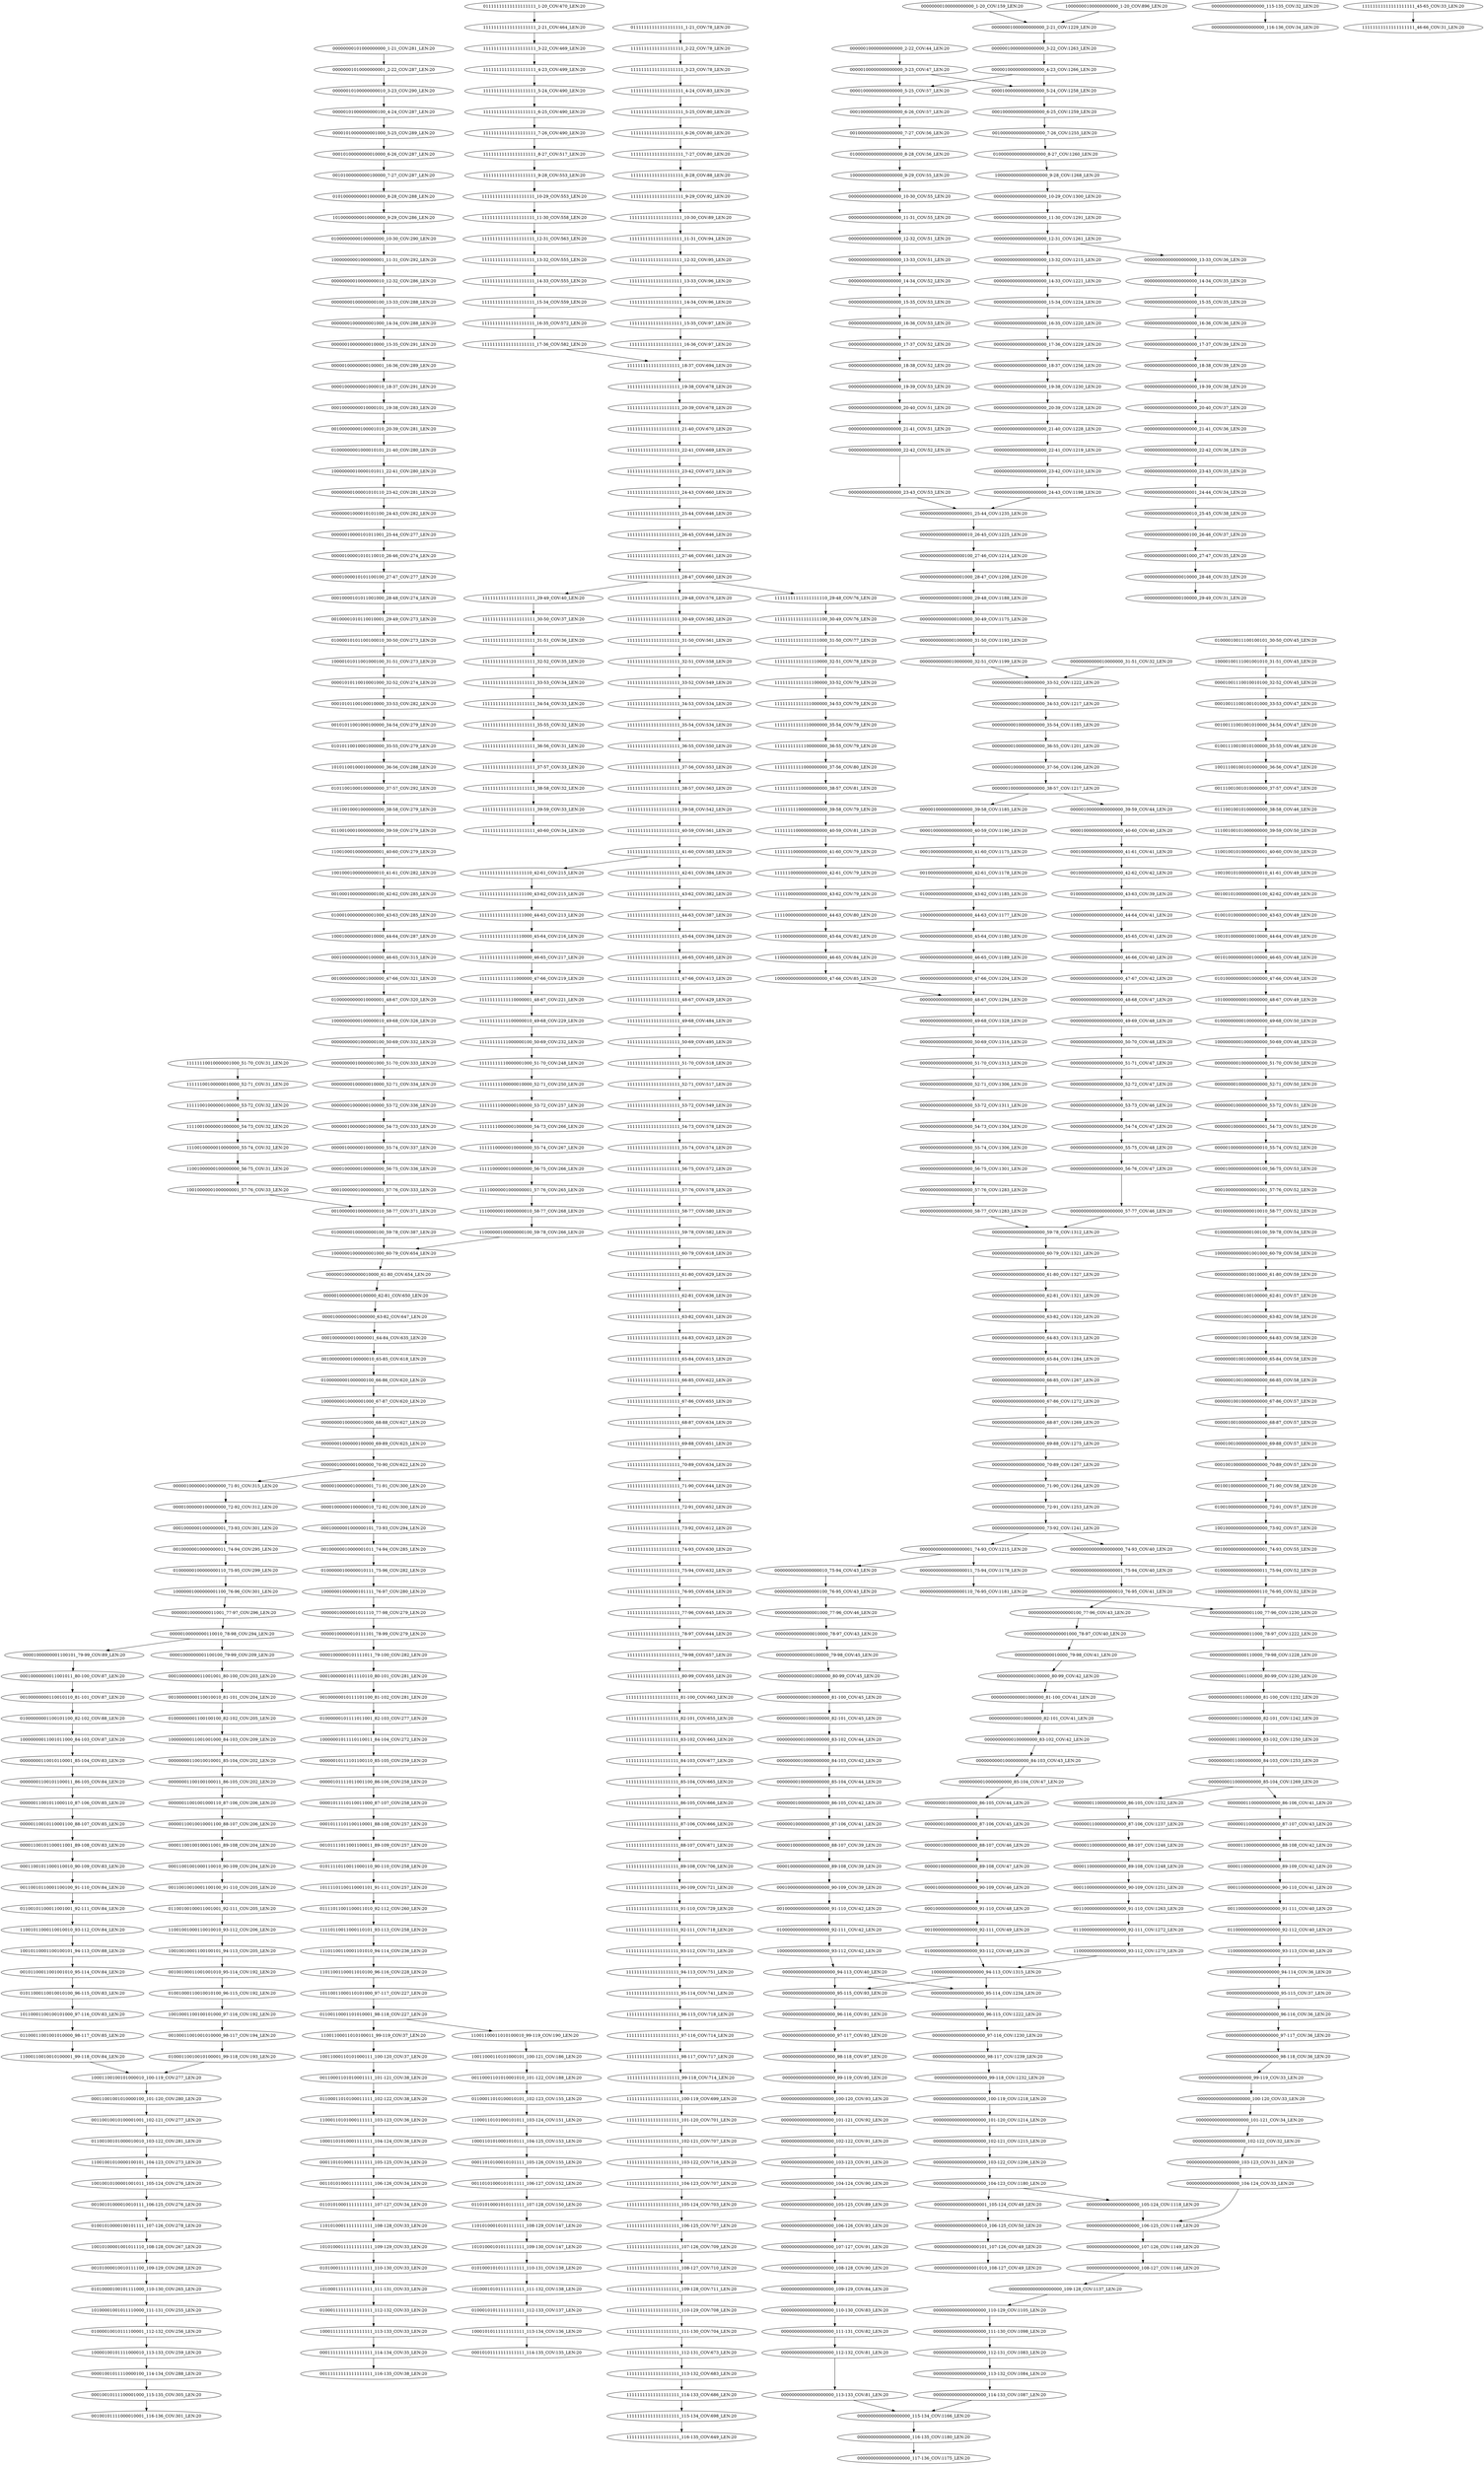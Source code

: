 digraph G {
    "01011110110011000110_90-110_COV:258_LEN:20" -> "10111101100110001101_91-111_COV:257_LEN:20";
    "00000000010000000000_85-104_COV:47_LEN:20" -> "00000000100000000000_86-105_COV:44_LEN:20";
    "10011000110101000101_100-121_COV:186_LEN:20" -> "00110001101010001010_101-122_COV:188_LEN:20";
    "11111111111111111111_88-107_COV:671_LEN:20" -> "11111111111111111111_89-108_COV:706_LEN:20";
    "11111111111111111111_35-54_COV:534_LEN:20" -> "11111111111111111111_36-55_COV:550_LEN:20";
    "01100000000000000000_92-111_COV:1272_LEN:20" -> "11000000000000000000_93-112_COV:1270_LEN:20";
    "00001100000000000000_89-109_COV:42_LEN:20" -> "00011000000000000000_90-110_COV:41_LEN:20";
    "11111111111111111111_33-53_COV:34_LEN:20" -> "11111111111111111111_34-54_COV:33_LEN:20";
    "10000000010000101011_22-41_COV:280_LEN:20" -> "00000000100001010110_23-42_COV:281_LEN:20";
    "11111111111111111111_68-87_COV:634_LEN:20" -> "11111111111111111111_69-88_COV:651_LEN:20";
    "00000000010000000000_35-54_COV:1185_LEN:20" -> "00000000100000000000_36-55_COV:1201_LEN:20";
    "01100011001001010000_98-117_COV:85_LEN:20" -> "11000110010010100001_99-118_COV:84_LEN:20";
    "00000000000000000000_22-42_COV:52_LEN:20" -> "00000000000000000000_23-43_COV:53_LEN:20";
    "00001000000001100100_79-99_COV:209_LEN:20" -> "00010000000011001001_80-100_COV:203_LEN:20";
    "11111111111111111111_12-32_COV:95_LEN:20" -> "11111111111111111111_13-33_COV:96_LEN:20";
    "01001010000100101111_107-126_COV:278_LEN:20" -> "10010100001001011110_108-128_COV:267_LEN:20";
    "10000000000000000000_44-63_COV:1177_LEN:20" -> "00000000000000000000_45-64_COV:1180_LEN:20";
    "10001100100101000010_100-119_COV:277_LEN:20" -> "00011001001010000100_101-120_COV:280_LEN:20";
    "00000000000000000000_104-124_COV:33_LEN:20" -> "00000000000000000000_106-125_COV:1149_LEN:20";
    "00000000000000000000_111-131_COV:82_LEN:20" -> "00000000000000000000_112-132_COV:81_LEN:20";
    "11111111111111111111_51-70_COV:518_LEN:20" -> "11111111111111111111_52-71_COV:517_LEN:20";
    "11000110101000111111_103-123_COV:36_LEN:20" -> "10001101010001111111_104-124_COV:36_LEN:20";
    "11111111111111111111_37-56_COV:553_LEN:20" -> "11111111111111111111_38-57_COV:563_LEN:20";
    "11001100011010100011_99-119_COV:37_LEN:20" -> "10011000110101000111_100-120_COV:37_LEN:20";
    "00000011000000000000_87-107_COV:43_LEN:20" -> "00000110000000000000_88-108_COV:42_LEN:20";
    "00000000000000000000_101-121_COV:34_LEN:20" -> "00000000000000000000_102-122_COV:32_LEN:20";
    "10000100111001001010_31-51_COV:45_LEN:20" -> "00001001110010010100_32-52_COV:45_LEN:20";
    "11111111111111111111_9-29_COV:92_LEN:20" -> "11111111111111111111_10-30_COV:89_LEN:20";
    "00100000010000000010_58-77_COV:371_LEN:20" -> "01000000100000000100_59-78_COV:387_LEN:20";
    "00000000000000000000_97-117_COV:93_LEN:20" -> "00000000000000000000_98-118_COV:97_LEN:20";
    "11111111111111111111_97-116_COV:714_LEN:20" -> "11111111111111111111_98-117_COV:717_LEN:20";
    "00000000000000000000_107-126_COV:1149_LEN:20" -> "00000000000000000000_108-127_COV:1146_LEN:20";
    "11111111111111111111_102-121_COV:707_LEN:20" -> "11111111111111111111_103-122_COV:716_LEN:20";
    "00011000000000000000_90-109_COV:1251_LEN:20" -> "00110000000000000000_91-110_COV:1263_LEN:20";
    "00000000100000000000_36-55_COV:1201_LEN:20" -> "00000001000000000000_37-56_COV:1206_LEN:20";
    "11111111111111111111_86-105_COV:666_LEN:20" -> "11111111111111111111_87-106_COV:666_LEN:20";
    "00000000000000000000_54-73_COV:1304_LEN:20" -> "00000000000000000000_55-74_COV:1306_LEN:20";
    "11111111111111111111_46-65_COV:405_LEN:20" -> "11111111111111111111_47-66_COV:413_LEN:20";
    "11111111111111111111_19-38_COV:678_LEN:20" -> "11111111111111111111_20-39_COV:678_LEN:20";
    "10100011111111111111_111-131_COV:33_LEN:20" -> "01000111111111111111_112-132_COV:33_LEN:20";
    "11111111111111111111_64-83_COV:623_LEN:20" -> "11111111111111111111_65-84_COV:615_LEN:20";
    "10011100100101000000_36-56_COV:47_LEN:20" -> "00111001001010000000_37-57_COV:47_LEN:20";
    "00110101000111111111_106-126_COV:34_LEN:20" -> "01101010001111111111_107-127_COV:34_LEN:20";
    "00000010000001011110_77-98_COV:279_LEN:20" -> "00000100000010111101_78-99_COV:279_LEN:20";
    "00110001101010001111_101-121_COV:38_LEN:20" -> "01100011010100011111_102-122_COV:38_LEN:20";
    "00000000100000000000_52-71_COV:50_LEN:20" -> "00000001000000000000_53-72_COV:51_LEN:20";
    "00000000000000000100_77-96_COV:43_LEN:20" -> "00000000000000001000_78-97_COV:40_LEN:20";
    "00011111111111111111_114-134_COV:35_LEN:20" -> "00111111111111111111_116-135_COV:38_LEN:20";
    "00000000000000000000_54-74_COV:47_LEN:20" -> "00000000000000000000_55-75_COV:48_LEN:20";
    "00000000100000010000_68-88_COV:627_LEN:20" -> "00000001000000100000_69-89_COV:625_LEN:20";
    "00000000001100000000_83-102_COV:1250_LEN:20" -> "00000000011000000000_84-103_COV:1253_LEN:20";
    "01000000000000100100_59-78_COV:54_LEN:20" -> "10000000000001001000_60-79_COV:58_LEN:20";
    "00100000000100001010_20-39_COV:281_LEN:20" -> "01000000001000010101_21-40_COV:280_LEN:20";
    "11111111111111110000_45-64_COV:216_LEN:20" -> "11111111111111100000_46-65_COV:217_LEN:20";
    "00000000000000000000_15-35_COV:53_LEN:20" -> "00000000000000000000_16-36_COV:53_LEN:20";
    "00000000000000000000_101-120_COV:1214_LEN:20" -> "00000000000000000000_102-121_COV:1215_LEN:20";
    "11111111111111111111_106-125_COV:707_LEN:20" -> "11111111111111111111_107-126_COV:709_LEN:20";
    "11111111111111111111_47-66_COV:413_LEN:20" -> "11111111111111111111_48-67_COV:429_LEN:20";
    "11111111111111111110_29-48_COV:76_LEN:20" -> "11111111111111111100_30-49_COV:76_LEN:20";
    "00010000000000000000_6-25_COV:1259_LEN:20" -> "00100000000000000000_7-26_COV:1255_LEN:20";
    "11111111111111111111_61-80_COV:629_LEN:20" -> "11111111111111111111_62-81_COV:636_LEN:20";
    "00000000110010010001_85-104_COV:202_LEN:20" -> "00000001100100100011_86-105_COV:202_LEN:20";
    "11111111111111111111_105-124_COV:703_LEN:20" -> "11111111111111111111_106-125_COV:707_LEN:20";
    "00000100000000000000_89-108_COV:47_LEN:20" -> "00001000000000000000_90-109_COV:46_LEN:20";
    "00000000000000000000_21-41_COV:51_LEN:20" -> "00000000000000000000_22-42_COV:52_LEN:20";
    "00000000000000000000_14-33_COV:1221_LEN:20" -> "00000000000000000000_15-34_COV:1224_LEN:20";
    "00010000001000000001_57-76_COV:333_LEN:20" -> "00100000010000000010_58-77_COV:371_LEN:20";
    "11111100000000000000_42-61_COV:79_LEN:20" -> "11111000000000000000_43-62_COV:79_LEN:20";
    "01010001111111111111_110-130_COV:33_LEN:20" -> "10100011111111111111_111-131_COV:33_LEN:20";
    "11111111111111111111_15-35_COV:97_LEN:20" -> "11111111111111111111_16-36_COV:97_LEN:20";
    "00000001100100100011_86-105_COV:202_LEN:20" -> "00000011001001000110_87-106_COV:206_LEN:20";
    "00000000000000010000_28-48_COV:33_LEN:20" -> "00000000000000100000_29-49_COV:31_LEN:20";
    "11110110011000110101_93-113_COV:258_LEN:20" -> "11101100110001101010_94-114_COV:236_LEN:20";
    "00000000000000000101_107-126_COV:49_LEN:20" -> "00000000000000001010_108-127_COV:49_LEN:20";
    "11010100010101111111_108-129_COV:147_LEN:20" -> "10101000101011111111_109-130_COV:147_LEN:20";
    "00000000010000000000_51-70_COV:50_LEN:20" -> "00000000100000000000_52-71_COV:50_LEN:20";
    "00100000000000000000_7-26_COV:1255_LEN:20" -> "01000000000000000000_8-27_COV:1260_LEN:20";
    "11111111111111111111_30-49_COV:582_LEN:20" -> "11111111111111111111_31-50_COV:561_LEN:20";
    "10000000000000000110_76-95_COV:52_LEN:20" -> "00000000000000001100_77-96_COV:1230_LEN:20";
    "11111111111111111111_90-109_COV:721_LEN:20" -> "11111111111111111111_91-110_COV:729_LEN:20";
    "11111111111111111111_71-90_COV:644_LEN:20" -> "11111111111111111111_72-91_COV:652_LEN:20";
    "00001000000000000000_40-60_COV:40_LEN:20" -> "00010000000000000000_41-61_COV:41_LEN:20";
    "11111111111111111111_45-64_COV:394_LEN:20" -> "11111111111111111111_46-65_COV:405_LEN:20";
    "00000000000000000000_96-116_COV:91_LEN:20" -> "00000000000000000000_97-117_COV:93_LEN:20";
    "11111111111110000000_35-54_COV:79_LEN:20" -> "11111111111100000000_36-55_COV:79_LEN:20";
    "11111111111111111111_41-60_COV:583_LEN:20" -> "11111111111111111111_42-61_COV:384_LEN:20";
    "11111111111111111111_41-60_COV:583_LEN:20" -> "11111111111111111110_42-61_COV:215_LEN:20";
    "00000000000000000000_110-130_COV:83_LEN:20" -> "00000000000000000000_111-131_COV:82_LEN:20";
    "11111111111111111111_11-31_COV:94_LEN:20" -> "11111111111111111111_12-32_COV:95_LEN:20";
    "00100101000010010111_106-125_COV:276_LEN:20" -> "01001010000100101111_107-126_COV:278_LEN:20";
    "11111111111111111111_42-61_COV:384_LEN:20" -> "11111111111111111111_43-62_COV:382_LEN:20";
    "00100100000000000000_71-90_COV:58_LEN:20" -> "01001000000000000000_72-91_COV:57_LEN:20";
    "00000100000000000000_3-23_COV:47_LEN:20" -> "00001000000000000000_5-24_COV:1258_LEN:20";
    "00000100000000000000_3-23_COV:47_LEN:20" -> "00001000000000000000_5-25_COV:57_LEN:20";
    "11011001100011010100_96-116_COV:228_LEN:20" -> "10110011000110101000_97-117_COV:227_LEN:20";
    "00000000000000000000_50-70_COV:48_LEN:20" -> "00000000000000000000_51-71_COV:47_LEN:20";
    "10001101010001111111_104-124_COV:36_LEN:20" -> "00011010100011111111_105-125_COV:34_LEN:20";
    "00000000000000000000_49-69_COV:48_LEN:20" -> "00000000000000000000_50-70_COV:48_LEN:20";
    "00000010000000000000_2-22_COV:44_LEN:20" -> "00000100000000000000_3-23_COV:47_LEN:20";
    "11111111111111111111_12-31_COV:563_LEN:20" -> "11111111111111111111_13-32_COV:555_LEN:20";
    "10000000010000001000_67-87_COV:620_LEN:20" -> "00000000100000010000_68-88_COV:627_LEN:20";
    "11111111111111111111_16-36_COV:97_LEN:20" -> "11111111111111111111_18-37_COV:694_LEN:20";
    "01010110010001000000_35-55_COV:279_LEN:20" -> "10101100100010000000_36-56_COV:288_LEN:20";
    "10000001000000001100_76-96_COV:301_LEN:20" -> "00000010000000011001_77-97_COV:296_LEN:20";
    "00001001011110000100_114-134_COV:288_LEN:20" -> "00010010111100001000_115-135_COV:305_LEN:20";
    "01010001010111111111_110-131_COV:138_LEN:20" -> "10100010101111111111_111-132_COV:138_LEN:20";
    "00000000000000000000_21-41_COV:36_LEN:20" -> "00000000000000000000_22-42_COV:36_LEN:20";
    "00000010000001000000_70-90_COV:622_LEN:20" -> "00000100000010000001_71-91_COV:300_LEN:20";
    "00000010000001000000_70-90_COV:622_LEN:20" -> "00000100000010000000_71-91_COV:315_LEN:20";
    "11000000000000000000_46-65_COV:84_LEN:20" -> "10000000000000000000_47-66_COV:85_LEN:20";
    "01010000000001000000_8-28_COV:288_LEN:20" -> "10100000000010000000_9-29_COV:286_LEN:20";
    "00000001100101100011_86-105_COV:84_LEN:20" -> "00000011001011000110_87-106_COV:85_LEN:20";
    "10000000000001001000_60-79_COV:58_LEN:20" -> "00000000000010010000_61-80_COV:59_LEN:20";
    "01000000100000010111_75-96_COV:282_LEN:20" -> "10000001000000101111_76-97_COV:280_LEN:20";
    "00100000000110010010_81-101_COV:204_LEN:20" -> "01000000001100100100_82-102_COV:205_LEN:20";
    "00000010010000000000_67-86_COV:57_LEN:20" -> "00000100100000000000_68-87_COV:57_LEN:20";
    "00000000000000000000_70-89_COV:1267_LEN:20" -> "00000000000000000000_71-90_COV:1264_LEN:20";
    "00000001000000100000_53-72_COV:336_LEN:20" -> "00000010000001000000_54-73_COV:333_LEN:20";
    "01000000000000000000_43-62_COV:1185_LEN:20" -> "10000000000000000000_44-63_COV:1177_LEN:20";
    "11111111111111111111_92-111_COV:718_LEN:20" -> "11111111111111111111_93-112_COV:731_LEN:20";
    "01011001000100000000_37-57_COV:292_LEN:20" -> "10110010001000000000_38-58_COV:279_LEN:20";
    "00000000000000001000_77-96_COV:46_LEN:20" -> "00000000000000010000_78-97_COV:43_LEN:20";
    "00000000000000000000_15-34_COV:1224_LEN:20" -> "00000000000000000000_16-35_COV:1220_LEN:20";
    "00000000000000000000_102-121_COV:1215_LEN:20" -> "00000000000000000000_103-122_COV:1206_LEN:20";
    "00000000000000001000_27-47_COV:35_LEN:20" -> "00000000000000010000_28-48_COV:33_LEN:20";
    "11111111111111111111_23-42_COV:672_LEN:20" -> "11111111111111111111_24-43_COV:660_LEN:20";
    "00011001001010000100_101-120_COV:280_LEN:20" -> "00110010010100001001_102-121_COV:277_LEN:20";
    "00000000000000000000_114-133_COV:1087_LEN:20" -> "00000000000000000000_115-134_COV:1166_LEN:20";
    "00000011001001000110_87-106_COV:206_LEN:20" -> "00000110010010001100_88-107_COV:206_LEN:20";
    "00000010100000000010_3-23_COV:290_LEN:20" -> "00000101000000000100_4-24_COV:287_LEN:20";
    "11111111111111111000_31-50_COV:77_LEN:20" -> "11111111111111110000_32-51_COV:78_LEN:20";
    "01000000101111011001_82-103_COV:277_LEN:20" -> "10000001011110110011_84-104_COV:272_LEN:20";
    "11111111111111111111_20-39_COV:678_LEN:20" -> "11111111111111111111_21-40_COV:670_LEN:20";
    "01000000100000000110_75-95_COV:299_LEN:20" -> "10000001000000001100_76-96_COV:301_LEN:20";
    "00101111011001100011_89-109_COV:257_LEN:20" -> "01011110110011000110_90-110_COV:258_LEN:20";
    "00000000000000000000_52-71_COV:1306_LEN:20" -> "00000000000000000000_53-72_COV:1311_LEN:20";
    "11111111111111111111_5-25_COV:80_LEN:20" -> "11111111111111111111_6-26_COV:80_LEN:20";
    "11100100101000000000_39-59_COV:50_LEN:20" -> "11001001010000000001_40-60_COV:50_LEN:20";
    "00100000010000001011_74-94_COV:285_LEN:20" -> "01000000100000010111_75-96_COV:282_LEN:20";
    "01100100100011001001_92-111_COV:205_LEN:20" -> "11001001000110010010_93-112_COV:206_LEN:20";
    "00000101111011001100_86-106_COV:258_LEN:20" -> "00001011110110011000_87-107_COV:258_LEN:20";
    "00000000000000000000_99-119_COV:33_LEN:20" -> "00000000000000000000_100-120_COV:33_LEN:20";
    "11111111111111111100_43-62_COV:215_LEN:20" -> "11111111111111111000_44-63_COV:213_LEN:20";
    "00001000000001000010_18-37_COV:291_LEN:20" -> "00010000000010000101_19-38_COV:283_LEN:20";
    "00000100000010000001_71-91_COV:300_LEN:20" -> "00001000000100000010_72-92_COV:300_LEN:20";
    "00101011001000100000_34-54_COV:279_LEN:20" -> "01010110010001000000_35-55_COV:279_LEN:20";
    "00000000000000000000_22-41_COV:1219_LEN:20" -> "00000000000000000000_23-42_COV:1210_LEN:20";
    "00000000000000000000_109-128_COV:1137_LEN:20" -> "00000000000000000000_110-129_COV:1105_LEN:20";
    "11111111111111111111_36-55_COV:550_LEN:20" -> "11111111111111111111_37-56_COV:553_LEN:20";
    "11111111111111111111_50-69_COV:495_LEN:20" -> "11111111111111111111_51-70_COV:518_LEN:20";
    "00000000000000000000_105-124_COV:1118_LEN:20" -> "00000000000000000000_106-125_COV:1149_LEN:20";
    "11000110010010100001_99-118_COV:84_LEN:20" -> "10001100100101000010_100-119_COV:277_LEN:20";
    "00000000000000000001_24-44_COV:34_LEN:20" -> "00000000000000000010_25-45_COV:38_LEN:20";
    "00000000000000000100_26-46_COV:37_LEN:20" -> "00000000000000001000_27-47_COV:35_LEN:20";
    "00000000000000000010_25-45_COV:38_LEN:20" -> "00000000000000000100_26-46_COV:37_LEN:20";
    "11111111111111111111_11-30_COV:558_LEN:20" -> "11111111111111111111_12-31_COV:563_LEN:20";
    "00010000000000000000_91-110_COV:48_LEN:20" -> "00100000000000000000_92-111_COV:49_LEN:20";
    "00000000000000000000_98-118_COV:36_LEN:20" -> "00000000000000000000_99-119_COV:33_LEN:20";
    "00000000000000000000_104-124_COV:90_LEN:20" -> "00000000000000000000_105-125_COV:89_LEN:20";
    "00010100000000010000_6-26_COV:287_LEN:20" -> "00101000000000100000_7-27_COV:287_LEN:20";
    "11111111111111111111_69-88_COV:651_LEN:20" -> "11111111111111111111_70-89_COV:634_LEN:20";
    "00000000001000000000_84-103_COV:43_LEN:20" -> "00000000010000000000_85-104_COV:47_LEN:20";
    "00000000000000000000_113-133_COV:81_LEN:20" -> "00000000000000000000_115-134_COV:1166_LEN:20";
    "11111111111111111111_84-103_COV:677_LEN:20" -> "11111111111111111111_85-104_COV:665_LEN:20";
    "01111111111111111111_1-21_COV:78_LEN:20" -> "11111111111111111111_2-22_COV:78_LEN:20";
    "11111111111111111111_54-73_COV:578_LEN:20" -> "11111111111111111111_55-74_COV:574_LEN:20";
    "00000000000000000000_11-30_COV:1291_LEN:20" -> "00000000000000000000_12-31_COV:1261_LEN:20";
    "11111111111111111111_2-22_COV:78_LEN:20" -> "11111111111111111111_3-23_COV:78_LEN:20";
    "10100000000010000000_48-67_COV:49_LEN:20" -> "01000000000100000000_49-68_COV:50_LEN:20";
    "00100000000000000000_7-27_COV:56_LEN:20" -> "01000000000000000000_8-28_COV:56_LEN:20";
    "10000000011001001000_84-103_COV:209_LEN:20" -> "00000000110010010001_85-104_COV:202_LEN:20";
    "00001010000000001000_5-25_COV:289_LEN:20" -> "00010100000000010000_6-26_COV:287_LEN:20";
    "11111000000000000000_43-62_COV:79_LEN:20" -> "11110000000000000000_44-63_COV:80_LEN:20";
    "11111111111111111111_58-77_COV:580_LEN:20" -> "11111111111111111111_59-78_COV:582_LEN:20";
    "00000000000000000000_17-37_COV:52_LEN:20" -> "00000000000000000000_18-38_COV:52_LEN:20";
    "10000100101111000010_113-133_COV:259_LEN:20" -> "00001001011110000100_114-134_COV:288_LEN:20";
    "11111111111111111111_80-99_COV:655_LEN:20" -> "11111111111111111111_81-100_COV:663_LEN:20";
    "00100000010000000011_74-94_COV:295_LEN:20" -> "01000000100000000110_75-95_COV:299_LEN:20";
    "00000000000000000110_76-95_COV:1181_LEN:20" -> "00000000000000001100_77-96_COV:1230_LEN:20";
    "01001000110010010100_96-115_COV:192_LEN:20" -> "10010001100100101000_97-116_COV:192_LEN:20";
    "11111111111111111111_10-29_COV:553_LEN:20" -> "11111111111111111111_11-30_COV:558_LEN:20";
    "00000100000000100001_16-36_COV:289_LEN:20" -> "00001000000001000010_18-37_COV:291_LEN:20";
    "00100000000001000000_47-66_COV:321_LEN:20" -> "01000000000010000001_48-67_COV:320_LEN:20";
    "00000000000000000000_107-127_COV:91_LEN:20" -> "00000000000000000000_108-128_COV:90_LEN:20";
    "11111111100000000000_39-58_COV:79_LEN:20" -> "11111111000000000000_40-59_COV:81_LEN:20";
    "00100011001001010000_98-117_COV:194_LEN:20" -> "01000110010010100001_99-118_COV:193_LEN:20";
    "00001000000000000000_5-24_COV:1258_LEN:20" -> "00010000000000000000_6-25_COV:1259_LEN:20";
    "00000000000000000000_116-135_COV:1180_LEN:20" -> "00000000000000000000_117-136_COV:1175_LEN:20";
    "10100010101111111111_111-132_COV:138_LEN:20" -> "01000101011111111111_112-133_COV:137_LEN:20";
    "11111111111111111111_8-28_COV:88_LEN:20" -> "11111111111111111111_9-29_COV:92_LEN:20";
    "00010000001000000101_73-93_COV:294_LEN:20" -> "00100000010000001011_74-94_COV:285_LEN:20";
    "00000000000000000000_63-82_COV:1320_LEN:20" -> "00000000000000000000_64-83_COV:1313_LEN:20";
    "01000110010010100001_99-118_COV:193_LEN:20" -> "10001100100101000010_100-119_COV:277_LEN:20";
    "00001011110110011000_87-107_COV:258_LEN:20" -> "00010111101100110001_88-108_COV:257_LEN:20";
    "00000000000000000000_72-91_COV:1253_LEN:20" -> "00000000000000000000_73-92_COV:1241_LEN:20";
    "00000000000000000000_66-85_COV:1267_LEN:20" -> "00000000000000000000_67-86_COV:1272_LEN:20";
    "11111111111111111111_113-132_COV:683_LEN:20" -> "11111111111111111111_114-133_COV:686_LEN:20";
    "11111111111111111111_18-37_COV:694_LEN:20" -> "11111111111111111111_19-38_COV:678_LEN:20";
    "00000000000000011000_78-97_COV:1222_LEN:20" -> "00000000000000110000_79-98_COV:1228_LEN:20";
    "11000000000000000000_93-113_COV:40_LEN:20" -> "10000000000000000000_94-114_COV:36_LEN:20";
    "00000101000000000100_4-24_COV:287_LEN:20" -> "00001010000000001000_5-25_COV:289_LEN:20";
    "00000000000000000000_23-42_COV:1210_LEN:20" -> "00000000000000000000_24-43_COV:1198_LEN:20";
    "00000000000000000000_109-129_COV:84_LEN:20" -> "00000000000000000000_110-130_COV:83_LEN:20";
    "00000000000000000001_25-44_COV:1235_LEN:20" -> "00000000000000000010_26-45_COV:1225_LEN:20";
    "00000000000000000000_95-114_COV:1234_LEN:20" -> "00000000000000000000_96-115_COV:1222_LEN:20";
    "01101010001010111111_107-128_COV:150_LEN:20" -> "11010100010101111111_108-129_COV:147_LEN:20";
    "11111111111111111111_66-85_COV:622_LEN:20" -> "11111111111111111111_67-86_COV:655_LEN:20";
    "11111111111111111111_34-53_COV:534_LEN:20" -> "11111111111111111111_35-54_COV:534_LEN:20";
    "11111111111111111111_52-71_COV:517_LEN:20" -> "11111111111111111111_53-72_COV:549_LEN:20";
    "11111111111111111111_13-32_COV:555_LEN:20" -> "11111111111111111111_14-33_COV:555_LEN:20";
    "00000000100001010110_23-42_COV:281_LEN:20" -> "00000001000010101100_24-43_COV:282_LEN:20";
    "00011000000000000000_90-110_COV:41_LEN:20" -> "00110000000000000000_91-111_COV:40_LEN:20";
    "01111011001100011010_92-112_COV:260_LEN:20" -> "11110110011000110101_93-113_COV:258_LEN:20";
    "10010110001100100101_94-113_COV:88_LEN:20" -> "00101100011001001010_95-114_COV:84_LEN:20";
    "01011000110010010100_96-115_COV:83_LEN:20" -> "10110001100100101000_97-116_COV:83_LEN:20";
    "00000000000000000000_16-36_COV:53_LEN:20" -> "00000000000000000000_17-37_COV:52_LEN:20";
    "00000000000000000000_94-113_COV:40_LEN:20" -> "00000000000000000000_95-114_COV:1234_LEN:20";
    "00000000000000000000_94-113_COV:40_LEN:20" -> "00000000000000000000_95-115_COV:93_LEN:20";
    "00000000000000000000_106-125_COV:1149_LEN:20" -> "00000000000000000000_107-126_COV:1149_LEN:20";
    "00000000000000000000_22-42_COV:36_LEN:20" -> "00000000000000000000_23-43_COV:35_LEN:20";
    "10010001100100101000_97-116_COV:192_LEN:20" -> "00100011001001010000_98-117_COV:194_LEN:20";
    "00000000000000000000_53-73_COV:46_LEN:20" -> "00000000000000000000_54-74_COV:47_LEN:20";
    "00011001001000110010_90-109_COV:204_LEN:20" -> "00110010010001100100_91-110_COV:205_LEN:20";
    "00010000001011110110_80-101_COV:281_LEN:20" -> "00100000010111101100_81-102_COV:281_LEN:20";
    "11111111111111111111_98-117_COV:717_LEN:20" -> "11111111111111111111_99-118_COV:714_LEN:20";
    "11101100110001101010_94-114_COV:236_LEN:20" -> "11011001100011010100_96-116_COV:228_LEN:20";
    "01000000000100000000_10-30_COV:290_LEN:20" -> "10000000001000000001_11-31_COV:292_LEN:20";
    "00011001011000110010_90-109_COV:83_LEN:20" -> "00110010110001100100_91-110_COV:84_LEN:20";
    "11111110000001000000_54-73_COV:266_LEN:20" -> "11111100000010000000_55-74_COV:267_LEN:20";
    "00010000000011001001_80-100_COV:203_LEN:20" -> "00100000000110010010_81-101_COV:204_LEN:20";
    "11111111111111111111_13-33_COV:96_LEN:20" -> "11111111111111111111_14-34_COV:96_LEN:20";
    "10010000001000000001_57-76_COV:33_LEN:20" -> "00100000010000000010_58-77_COV:371_LEN:20";
    "00000000000000000000_10-30_COV:55_LEN:20" -> "00000000000000000000_11-31_COV:55_LEN:20";
    "10010000000000000000_73-92_COV:57_LEN:20" -> "00100000000000000001_74-93_COV:55_LEN:20";
    "11111111000000100000_53-72_COV:257_LEN:20" -> "11111110000001000000_54-73_COV:266_LEN:20";
    "11111111111111100000_46-65_COV:217_LEN:20" -> "11111111111111000000_47-66_COV:219_LEN:20";
    "11111111111111111111_22-41_COV:669_LEN:20" -> "11111111111111111111_23-42_COV:672_LEN:20";
    "11111111111111111111_72-91_COV:652_LEN:20" -> "11111111111111111111_73-92_COV:612_LEN:20";
    "01000000000100000000_49-68_COV:50_LEN:20" -> "10000000001000000000_50-69_COV:48_LEN:20";
    "00000010111101100110_85-105_COV:259_LEN:20" -> "00000101111011001100_86-106_COV:258_LEN:20";
    "00001000000001100101_79-99_COV:89_LEN:20" -> "00010000000011001011_80-100_COV:87_LEN:20";
    "10000001000000101111_76-97_COV:280_LEN:20" -> "00000010000001011110_77-98_COV:279_LEN:20";
    "01101010001111111111_107-127_COV:34_LEN:20" -> "11010100011111111111_108-128_COV:33_LEN:20";
    "00000000000000000000_113-132_COV:1084_LEN:20" -> "00000000000000000000_114-133_COV:1087_LEN:20";
    "11111111111111111111_39-59_COV:33_LEN:20" -> "11111111111111111111_40-60_COV:34_LEN:20";
    "11111111111111111111_83-102_COV:663_LEN:20" -> "11111111111111111111_84-103_COV:677_LEN:20";
    "00000000000000000000_108-128_COV:90_LEN:20" -> "00000000000000000000_109-129_COV:84_LEN:20";
    "00000000000001000000_81-100_COV:41_LEN:20" -> "00000000000010000000_82-101_COV:41_LEN:20";
    "11111111111111111111_115-134_COV:698_LEN:20" -> "11111111111111111111_116-135_COV:649_LEN:20";
    "11111111111111111111_40-59_COV:561_LEN:20" -> "11111111111111111111_41-60_COV:583_LEN:20";
    "00000100000000000000_88-107_COV:39_LEN:20" -> "00001000000000000000_89-108_COV:39_LEN:20";
    "00110010110001100100_91-110_COV:84_LEN:20" -> "01100101100011001001_92-111_COV:84_LEN:20";
    "11111111111111111111_14-34_COV:96_LEN:20" -> "11111111111111111111_15-35_COV:97_LEN:20";
    "00000000000000100000_30-49_COV:1175_LEN:20" -> "00000000000001000000_31-50_COV:1193_LEN:20";
    "00000000000000000000_57-77_COV:46_LEN:20" -> "00000000000000000000_59-78_COV:1312_LEN:20";
    "11111111111111111111_60-79_COV:618_LEN:20" -> "11111111111111111111_61-80_COV:629_LEN:20";
    "00000001100000000000_86-106_COV:41_LEN:20" -> "00000011000000000000_87-107_COV:43_LEN:20";
    "10000000000000000000_9-29_COV:55_LEN:20" -> "00000000000000000000_10-30_COV:55_LEN:20";
    "00000000000000000000_48-68_COV:47_LEN:20" -> "00000000000000000000_49-69_COV:48_LEN:20";
    "00001000000100000000_56-75_COV:336_LEN:20" -> "00010000001000000001_57-76_COV:333_LEN:20";
    "11111111111111111111_35-55_COV:32_LEN:20" -> "11111111111111111111_36-56_COV:31_LEN:20";
    "11111100100000010000_52-71_COV:31_LEN:20" -> "11111001000000100000_53-72_COV:32_LEN:20";
    "00010000000000000000_6-26_COV:57_LEN:20" -> "00100000000000000000_7-27_COV:56_LEN:20";
    "00000000001000000100_50-69_COV:332_LEN:20" -> "00000000010000001000_51-70_COV:333_LEN:20";
    "00001000000000000000_5-25_COV:57_LEN:20" -> "00010000000000000000_6-26_COV:57_LEN:20";
    "11111111111111111111_59-78_COV:582_LEN:20" -> "11111111111111111111_60-79_COV:618_LEN:20";
    "00000000000000000000_19-39_COV:38_LEN:20" -> "00000000000000000000_20-40_COV:37_LEN:20";
    "00000000000000000000_24-43_COV:1198_LEN:20" -> "00000000000000000001_25-44_COV:1235_LEN:20";
    "00000110000000000000_88-107_COV:1246_LEN:20" -> "00001100000000000000_89-108_COV:1248_LEN:20";
    "11111111111111111111_81-100_COV:663_LEN:20" -> "11111111111111111111_82-101_COV:655_LEN:20";
    "00001100101100011001_89-108_COV:83_LEN:20" -> "00011001011000110010_90-109_COV:83_LEN:20";
    "00000000000000000000_18-38_COV:52_LEN:20" -> "00000000000000000000_19-39_COV:53_LEN:20";
    "10000000000000000000_47-66_COV:85_LEN:20" -> "00000000000000000000_48-67_COV:1294_LEN:20";
    "01000000000000000000_43-63_COV:39_LEN:20" -> "10000000000000000000_44-64_COV:41_LEN:20";
    "00000000000000000000_50-69_COV:1316_LEN:20" -> "00000000000000000000_51-70_COV:1313_LEN:20";
    "00010000000010000001_64-84_COV:635_LEN:20" -> "00100000000100000010_65-85_COV:618_LEN:20";
    "00000000000000000100_27-46_COV:1214_LEN:20" -> "00000000000000001000_28-47_COV:1208_LEN:20";
    "00000000000000000000_64-83_COV:1313_LEN:20" -> "00000000000000000000_65-84_COV:1284_LEN:20";
    "01001010000000001000_43-63_COV:49_LEN:20" -> "10010100000000010000_44-64_COV:49_LEN:20";
    "00100000000110010110_81-101_COV:87_LEN:20" -> "01000000001100101100_82-102_COV:88_LEN:20";
    "00000000000000001100_77-96_COV:1230_LEN:20" -> "00000000000000011000_78-97_COV:1222_LEN:20";
    "10010010001100100101_94-113_COV:205_LEN:20" -> "00100100011001001010_95-114_COV:192_LEN:20";
    "11111111111111111111_77-96_COV:645_LEN:20" -> "11111111111111111111_78-97_COV:644_LEN:20";
    "00000000000000000000_95-115_COV:93_LEN:20" -> "00000000000000000000_96-116_COV:91_LEN:20";
    "10001111111111111111_113-133_COV:33_LEN:20" -> "00011111111111111111_114-134_COV:35_LEN:20";
    "11111111111111111111_29-48_COV:576_LEN:20" -> "11111111111111111111_30-49_COV:582_LEN:20";
    "10110010001000000000_38-58_COV:279_LEN:20" -> "01100100010000000000_39-59_COV:279_LEN:20";
    "10000000001000000000_50-69_COV:48_LEN:20" -> "00000000010000000000_51-70_COV:50_LEN:20";
    "00010000000000000000_41-60_COV:1175_LEN:20" -> "00100000000000000000_42-61_COV:1178_LEN:20";
    "11111111111111111111_107-126_COV:709_LEN:20" -> "11111111111111111111_108-127_COV:710_LEN:20";
    "00000100000000000010_55-74_COV:52_LEN:20" -> "00001000000000000100_56-75_COV:53_LEN:20";
    "11111111111111111111_49-68_COV:484_LEN:20" -> "11111111111111111111_50-69_COV:495_LEN:20";
    "00000001100000000000_86-105_COV:1232_LEN:20" -> "00000011000000000000_87-106_COV:1237_LEN:20";
    "10000000000000000000_93-112_COV:42_LEN:20" -> "00000000000000000000_94-113_COV:40_LEN:20";
    "01001000000000000000_72-91_COV:57_LEN:20" -> "10010000000000000000_73-92_COV:57_LEN:20";
    "00000000000000000000_108-127_COV:1146_LEN:20" -> "00000000000000000000_109-128_COV:1137_LEN:20";
    "00000000000000000000_69-88_COV:1275_LEN:20" -> "00000000000000000000_70-89_COV:1267_LEN:20";
    "01000000001100100100_82-102_COV:205_LEN:20" -> "10000000011001001000_84-103_COV:209_LEN:20";
    "00000000100100000000_65-84_COV:58_LEN:20" -> "00000001001000000000_66-85_COV:58_LEN:20";
    "00010010111100001000_115-135_COV:305_LEN:20" -> "00100101111000010001_116-136_COV:301_LEN:20";
    "00000000000000000000_51-71_COV:47_LEN:20" -> "00000000000000000000_52-72_COV:47_LEN:20";
    "11001000100000000001_40-60_COV:279_LEN:20" -> "10010001000000000010_41-61_COV:282_LEN:20";
    "01100000000000000000_92-112_COV:40_LEN:20" -> "11000000000000000000_93-113_COV:40_LEN:20";
    "00000000000000000000_115-135_COV:32_LEN:20" -> "00000000000000000000_116-136_COV:34_LEN:20";
    "00000000000000000000_17-37_COV:39_LEN:20" -> "00000000000000000000_18-38_COV:39_LEN:20";
    "11111111111111111111_57-76_COV:578_LEN:20" -> "11111111111111111111_58-77_COV:580_LEN:20";
    "00010000000000001001_57-76_COV:52_LEN:20" -> "00100000000000010010_58-77_COV:52_LEN:20";
    "11111111111111111111_93-112_COV:731_LEN:20" -> "11111111111111111111_94-113_COV:751_LEN:20";
    "00100000000000000001_74-93_COV:55_LEN:20" -> "01000000000000000011_75-94_COV:52_LEN:20";
    "11001011000110010010_93-112_COV:84_LEN:20" -> "10010110001100100101_94-113_COV:88_LEN:20";
    "00000100100000000000_68-87_COV:57_LEN:20" -> "00001001000000000000_69-88_COV:57_LEN:20";
    "11100000000000000000_45-64_COV:82_LEN:20" -> "11000000000000000000_46-65_COV:84_LEN:20";
    "01000101011111111111_112-133_COV:137_LEN:20" -> "10001010111111111111_113-134_COV:136_LEN:20";
    "00000000000000000000_100-119_COV:1218_LEN:20" -> "00000000000000000000_101-120_COV:1214_LEN:20";
    "00010000000000000000_41-61_COV:41_LEN:20" -> "00100000000000000000_42-62_COV:42_LEN:20";
    "11110000001000000001_57-76_COV:265_LEN:20" -> "11100000010000000010_58-77_COV:268_LEN:20";
    "01000000000000000000_93-112_COV:49_LEN:20" -> "10000000000000000000_94-113_COV:1315_LEN:20";
    "11111111111111111111_112-131_COV:673_LEN:20" -> "11111111111111111111_113-132_COV:683_LEN:20";
    "11111111111111111111_78-97_COV:644_LEN:20" -> "11111111111111111111_79-98_COV:657_LEN:20";
    "00000000000000000000_13-33_COV:36_LEN:20" -> "00000000000000000000_14-34_COV:35_LEN:20";
    "11111111111111111111_38-57_COV:563_LEN:20" -> "11111111111111111111_39-58_COV:542_LEN:20";
    "00100111001001010000_34-54_COV:47_LEN:20" -> "01001110010010100000_35-55_COV:46_LEN:20";
    "00010101100100010000_33-53_COV:282_LEN:20" -> "00101011001000100000_34-54_COV:279_LEN:20";
    "00000000000001100000_80-99_COV:1230_LEN:20" -> "00000000000011000000_81-100_COV:1232_LEN:20";
    "00000000000000000001_74-93_COV:1215_LEN:20" -> "00000000000000000011_75-94_COV:1178_LEN:20";
    "00000000000000000001_74-93_COV:1215_LEN:20" -> "00000000000000000010_75-94_COV:43_LEN:20";
    "00000011001011000110_87-106_COV:85_LEN:20" -> "00000110010110001100_88-107_COV:85_LEN:20";
    "10000000000000000000_44-64_COV:41_LEN:20" -> "00000000000000000000_45-65_COV:41_LEN:20";
    "11111111111111111111_8-27_COV:517_LEN:20" -> "11111111111111111111_9-28_COV:553_LEN:20";
    "00000110010010001100_88-107_COV:206_LEN:20" -> "00001100100100011001_89-108_COV:204_LEN:20";
    "11111111111111111111_109-128_COV:711_LEN:20" -> "11111111111111111111_110-129_COV:708_LEN:20";
    "11111111111111111111_65-84_COV:615_LEN:20" -> "11111111111111111111_66-85_COV:622_LEN:20";
    "00000000000000000000_10-29_COV:1300_LEN:20" -> "00000000000000000000_11-30_COV:1291_LEN:20";
    "11111111111111111111_15-34_COV:559_LEN:20" -> "11111111111111111111_16-35_COV:572_LEN:20";
    "11001000000100000000_56-75_COV:31_LEN:20" -> "10010000001000000001_57-76_COV:33_LEN:20";
    "00101000000000100000_7-27_COV:287_LEN:20" -> "01010000000001000000_8-28_COV:288_LEN:20";
    "00000000000010000000_82-101_COV:41_LEN:20" -> "00000000000100000000_83-102_COV:42_LEN:20";
    "11111111111111111111_89-108_COV:706_LEN:20" -> "11111111111111111111_90-109_COV:721_LEN:20";
    "00001000000000000000_40-59_COV:1190_LEN:20" -> "00010000000000000000_41-60_COV:1175_LEN:20";
    "01000010011100100101_30-50_COV:45_LEN:20" -> "10000100111001001010_31-51_COV:45_LEN:20";
    "00000001001000000000_66-85_COV:58_LEN:20" -> "00000010010000000000_67-86_COV:57_LEN:20";
    "00000000000010000000_31-51_COV:32_LEN:20" -> "00000000000100000000_33-52_COV:1222_LEN:20";
    "11111111111111000000_34-53_COV:79_LEN:20" -> "11111111111110000000_35-54_COV:79_LEN:20";
    "00101000000000100000_46-65_COV:48_LEN:20" -> "01010000000001000000_47-66_COV:48_LEN:20";
    "10010010100001001011_105-124_COV:276_LEN:20" -> "00100101000010010111_106-125_COV:276_LEN:20";
    "10000001000000001000_60-79_COV:654_LEN:20" -> "00000010000000010000_61-80_COV:654_LEN:20";
    "00000010000000000000_87-106_COV:41_LEN:20" -> "00000100000000000000_88-107_COV:39_LEN:20";
    "10101100100010000000_36-56_COV:288_LEN:20" -> "01011001000100000000_37-57_COV:292_LEN:20";
    "11111111111111111111_3-22_COV:469_LEN:20" -> "11111111111111111111_4-23_COV:499_LEN:20";
    "11111111111111111111_39-58_COV:542_LEN:20" -> "11111111111111111111_40-59_COV:561_LEN:20";
    "11111111111111111111_74-93_COV:630_LEN:20" -> "11111111111111111111_75-94_COV:632_LEN:20";
    "11111111111111111111_25-44_COV:646_LEN:20" -> "11111111111111111111_26-45_COV:646_LEN:20";
    "00011010100010101111_105-126_COV:155_LEN:20" -> "00110101000101011111_106-127_COV:152_LEN:20";
    "00000000000000010000_29-48_COV:1188_LEN:20" -> "00000000000000100000_30-49_COV:1175_LEN:20";
    "11111111110000001000_51-70_COV:248_LEN:20" -> "11111111100000010000_52-71_COV:250_LEN:20";
    "00000000000000000000_97-117_COV:36_LEN:20" -> "00000000000000000000_98-118_COV:36_LEN:20";
    "11111110010000001000_51-70_COV:31_LEN:20" -> "11111100100000010000_52-71_COV:31_LEN:20";
    "10010010100000000010_41-61_COV:49_LEN:20" -> "00100101000000000100_42-62_COV:49_LEN:20";
    "00000000000000000000_97-116_COV:1230_LEN:20" -> "00000000000000000000_98-117_COV:1239_LEN:20";
    "00000000000000000000_112-131_COV:1083_LEN:20" -> "00000000000000000000_113-132_COV:1084_LEN:20";
    "00000000100000000000_85-104_COV:44_LEN:20" -> "00000001000000000000_86-105_COV:42_LEN:20";
    "00110010010001100100_91-110_COV:205_LEN:20" -> "01100100100011001001_92-111_COV:205_LEN:20";
    "00000100000000000000_4-23_COV:1266_LEN:20" -> "00001000000000000000_5-24_COV:1258_LEN:20";
    "00000100000000000000_4-23_COV:1266_LEN:20" -> "00001000000000000000_5-25_COV:57_LEN:20";
    "11111111111111111111_30-50_COV:37_LEN:20" -> "11111111111111111111_31-51_COV:36_LEN:20";
    "10101000101011111111_109-130_COV:147_LEN:20" -> "01010001010111111111_110-131_COV:138_LEN:20";
    "00001000000000000000_89-108_COV:39_LEN:20" -> "00010000000000000000_90-109_COV:39_LEN:20";
    "00000000000000000100_76-95_COV:43_LEN:20" -> "00000000000000001000_77-96_COV:46_LEN:20";
    "10100001001011110000_111-131_COV:255_LEN:20" -> "01000010010111100001_112-132_COV:256_LEN:20";
    "01100011010100011111_102-122_COV:38_LEN:20" -> "11000110101000111111_103-123_COV:36_LEN:20";
    "01000000000000000011_75-94_COV:52_LEN:20" -> "10000000000000000110_76-95_COV:52_LEN:20";
    "11010100011111111111_108-128_COV:33_LEN:20" -> "10101000111111111111_109-129_COV:33_LEN:20";
    "00000000000100000000_83-102_COV:42_LEN:20" -> "00000000001000000000_84-103_COV:43_LEN:20";
    "10011000110101000111_100-120_COV:37_LEN:20" -> "00110001101010001111_101-121_COV:38_LEN:20";
    "00000100000000000000_39-59_COV:44_LEN:20" -> "00001000000000000000_40-60_COV:40_LEN:20";
    "10000101011001000100_31-51_COV:273_LEN:20" -> "00001010110010001000_32-52_COV:274_LEN:20";
    "10001101010001010111_104-125_COV:153_LEN:20" -> "00011010100010101111_105-126_COV:155_LEN:20";
    "00000000000000000000_102-122_COV:32_LEN:20" -> "00000000000000000000_103-123_COV:31_LEN:20";
    "00000000000000001000_28-47_COV:1208_LEN:20" -> "00000000000000010000_29-48_COV:1188_LEN:20";
    "00000000000000000000_49-68_COV:1328_LEN:20" -> "00000000000000000000_50-69_COV:1316_LEN:20";
    "00000000000001000000_31-50_COV:1193_LEN:20" -> "00000000000010000000_32-51_COV:1199_LEN:20";
    "11111111111111111111_62-81_COV:636_LEN:20" -> "11111111111111111111_63-82_COV:631_LEN:20";
    "00000000000000000010_26-45_COV:1225_LEN:20" -> "00000000000000000100_27-46_COV:1214_LEN:20";
    "00000000000000000000_60-79_COV:1321_LEN:20" -> "00000000000000000000_61-80_COV:1327_LEN:20";
    "00000000000000000000_65-84_COV:1284_LEN:20" -> "00000000000000000000_66-85_COV:1267_LEN:20";
    "10010100000000010000_44-64_COV:49_LEN:20" -> "00101000000000100000_46-65_COV:48_LEN:20";
    "00000000000000000000_19-38_COV:1230_LEN:20" -> "00000000000000000000_20-39_COV:1228_LEN:20";
    "11111111111111111111_70-89_COV:634_LEN:20" -> "11111111111111111111_71-90_COV:644_LEN:20";
    "00000000000000000011_75-94_COV:1178_LEN:20" -> "00000000000000000110_76-95_COV:1181_LEN:20";
    "10111101100110001101_91-111_COV:257_LEN:20" -> "01111011001100011010_92-112_COV:260_LEN:20";
    "10110001100100101000_97-116_COV:83_LEN:20" -> "01100011001001010000_98-117_COV:85_LEN:20";
    "00001001000000000000_69-88_COV:57_LEN:20" -> "00010010000000000000_70-89_COV:57_LEN:20";
    "00000001000000001000_14-34_COV:288_LEN:20" -> "00000010000000010000_15-35_COV:291_LEN:20";
    "00000000000000000000_105-125_COV:89_LEN:20" -> "00000000000000000000_106-126_COV:93_LEN:20";
    "10001000000000010000_44-64_COV:287_LEN:20" -> "00010000000000100000_46-65_COV:315_LEN:20";
    "11111111111111000000_47-66_COV:219_LEN:20" -> "11111111111110000001_48-67_COV:221_LEN:20";
    "00100100011001001010_95-114_COV:192_LEN:20" -> "01001000110010010100_96-115_COV:192_LEN:20";
    "00000000000000000000_103-123_COV:91_LEN:20" -> "00000000000000000000_104-124_COV:90_LEN:20";
    "11000000100000000100_59-78_COV:266_LEN:20" -> "10000001000000001000_60-79_COV:654_LEN:20";
    "00000000000000000000_67-86_COV:1272_LEN:20" -> "00000000000000000000_68-87_COV:1269_LEN:20";
    "11111111111111111111_4-24_COV:83_LEN:20" -> "11111111111111111111_5-25_COV:80_LEN:20";
    "00000000000000000000_12-31_COV:1261_LEN:20" -> "00000000000000000000_13-33_COV:36_LEN:20";
    "00000000000000000000_12-31_COV:1261_LEN:20" -> "00000000000000000000_13-32_COV:1215_LEN:20";
    "00100000010111101100_81-102_COV:281_LEN:20" -> "01000000101111011001_82-103_COV:277_LEN:20";
    "00000100000010000000_71-91_COV:315_LEN:20" -> "00001000000100000000_72-92_COV:312_LEN:20";
    "10000000001000000001_11-31_COV:292_LEN:20" -> "00000000010000000010_12-32_COV:286_LEN:20";
    "00001000000100000000_72-92_COV:312_LEN:20" -> "00010000001000000001_73-93_COV:301_LEN:20";
    "11111111111111111111_100-119_COV:699_LEN:20" -> "11111111111111111111_101-120_COV:701_LEN:20";
    "00000000101000000000_1-21_COV:281_LEN:20" -> "00000001010000000001_2-22_COV:287_LEN:20";
    "00000001000000000000_87-106_COV:45_LEN:20" -> "00000010000000000000_88-107_COV:46_LEN:20";
    "11111111111111111111_63-82_COV:631_LEN:20" -> "11111111111111111111_64-83_COV:623_LEN:20";
    "11111111111111111111_91-110_COV:729_LEN:20" -> "11111111111111111111_92-111_COV:718_LEN:20";
    "00000100001010110010_26-46_COV:274_LEN:20" -> "00001000010101100100_27-47_COV:277_LEN:20";
    "11111111111111111111_7-27_COV:80_LEN:20" -> "11111111111111111111_8-28_COV:88_LEN:20";
    "11111111111111111111_21-40_COV:670_LEN:20" -> "11111111111111111111_22-41_COV:669_LEN:20";
    "00000000000000000001_105-124_COV:49_LEN:20" -> "00000000000000000010_106-125_COV:50_LEN:20";
    "00000100000000100000_62-81_COV:650_LEN:20" -> "00001000000001000000_63-82_COV:647_LEN:20";
    "00000000000000000000_95-115_COV:37_LEN:20" -> "00000000000000000000_96-116_COV:36_LEN:20";
    "00010000001000000001_73-93_COV:301_LEN:20" -> "00100000010000000011_74-94_COV:295_LEN:20";
    "00001000000000000100_56-75_COV:53_LEN:20" -> "00010000000000001001_57-76_COV:52_LEN:20";
    "11111111111111111111_75-94_COV:632_LEN:20" -> "11111111111111111111_76-95_COV:654_LEN:20";
    "00000000000000000000_101-121_COV:92_LEN:20" -> "00000000000000000000_102-122_COV:91_LEN:20";
    "00000000000000000000_106-126_COV:93_LEN:20" -> "00000000000000000000_107-127_COV:91_LEN:20";
    "00000000001000000000_83-102_COV:44_LEN:20" -> "00000000010000000000_84-103_COV:42_LEN:20";
    "00000000000000000000_98-117_COV:1239_LEN:20" -> "00000000000000000000_99-118_COV:1232_LEN:20";
    "00000000000000000000_18-37_COV:1256_LEN:20" -> "00000000000000000000_19-38_COV:1230_LEN:20";
    "00000000000000000010_106-125_COV:50_LEN:20" -> "00000000000000000101_107-126_COV:49_LEN:20";
    "11111111111111111111_73-92_COV:612_LEN:20" -> "11111111111111111111_74-93_COV:630_LEN:20";
    "10000000000100000010_49-68_COV:326_LEN:20" -> "00000000001000000100_50-69_COV:332_LEN:20";
    "00000000000000000000_15-35_COV:35_LEN:20" -> "00000000000000000000_16-36_COV:36_LEN:20";
    "00111001001010000000_37-57_COV:47_LEN:20" -> "01110010010100000000_38-58_COV:46_LEN:20";
    "00000000000000000000_57-76_COV:1283_LEN:20" -> "00000000000000000000_58-77_COV:1283_LEN:20";
    "01000000100000000100_59-78_COV:387_LEN:20" -> "10000001000000001000_60-79_COV:654_LEN:20";
    "00010000000011001011_80-100_COV:87_LEN:20" -> "00100000000110010110_81-101_COV:87_LEN:20";
    "10000000000000000000_94-113_COV:1315_LEN:20" -> "00000000000000000000_95-114_COV:1234_LEN:20";
    "10000000000000000000_94-113_COV:1315_LEN:20" -> "00000000000000000000_95-115_COV:93_LEN:20";
    "00000000000000000000_13-33_COV:51_LEN:20" -> "00000000000000000000_14-34_COV:52_LEN:20";
    "11111111111111111111_53-72_COV:549_LEN:20" -> "11111111111111111111_54-73_COV:578_LEN:20";
    "00000000000110000000_82-101_COV:1242_LEN:20" -> "00000000001100000000_83-102_COV:1250_LEN:20";
    "11111111111111111111_34-54_COV:33_LEN:20" -> "11111111111111111111_35-55_COV:32_LEN:20";
    "00000000000000000000_58-77_COV:1283_LEN:20" -> "00000000000000000000_59-78_COV:1312_LEN:20";
    "00010000101011001000_28-48_COV:274_LEN:20" -> "00100001010110010001_29-49_COV:273_LEN:20";
    "00000011000000000000_87-106_COV:1237_LEN:20" -> "00000110000000000000_88-107_COV:1246_LEN:20";
    "01010000000001000000_47-66_COV:48_LEN:20" -> "10100000000010000000_48-67_COV:49_LEN:20";
    "11111111111111110000_32-51_COV:78_LEN:20" -> "11111111111111100000_33-52_COV:79_LEN:20";
    "00000000000000000000_45-65_COV:41_LEN:20" -> "00000000000000000000_46-66_COV:40_LEN:20";
    "11111111111111111111_76-95_COV:654_LEN:20" -> "11111111111111111111_77-96_COV:645_LEN:20";
    "11111100000010000000_55-74_COV:267_LEN:20" -> "11111000000100000000_56-75_COV:266_LEN:20";
    "11111111110000000000_38-57_COV:81_LEN:20" -> "11111111100000000000_39-58_COV:79_LEN:20";
    "00000000000000000000_48-67_COV:1294_LEN:20" -> "00000000000000000000_49-68_COV:1328_LEN:20";
    "00000000000000010000_78-97_COV:43_LEN:20" -> "00000000000000100000_79-98_COV:45_LEN:20";
    "11111001000000100000_53-72_COV:32_LEN:20" -> "11110010000001000000_54-73_COV:32_LEN:20";
    "01001110010010100000_35-55_COV:46_LEN:20" -> "10011100100101000000_36-56_COV:47_LEN:20";
    "00000000000000000000_111-130_COV:1098_LEN:20" -> "00000000000000000000_112-131_COV:1083_LEN:20";
    "00000000010000000000_84-103_COV:42_LEN:20" -> "00000000100000000000_85-104_COV:44_LEN:20";
    "11111111111111111111_31-50_COV:561_LEN:20" -> "11111111111111111111_32-51_COV:558_LEN:20";
    "00000110000000000000_88-108_COV:42_LEN:20" -> "00001100000000000000_89-109_COV:42_LEN:20";
    "11111111111110000001_48-67_COV:221_LEN:20" -> "11111111111100000010_49-68_COV:229_LEN:20";
    "11111111111111111111_29-49_COV:40_LEN:20" -> "11111111111111111111_30-50_COV:37_LEN:20";
    "00000001000010101100_24-43_COV:282_LEN:20" -> "00000010000101011001_25-44_COV:277_LEN:20";
    "00000000001001000000_63-82_COV:58_LEN:20" -> "00000000010010000000_64-83_COV:58_LEN:20";
    "01000000001000010101_21-40_COV:280_LEN:20" -> "10000000010000101011_22-41_COV:280_LEN:20";
    "11001100011010100010_99-119_COV:190_LEN:20" -> "10011000110101000101_100-121_COV:186_LEN:20";
    "00000000000000000000_103-122_COV:1206_LEN:20" -> "00000000000000000000_104-123_COV:1180_LEN:20";
    "00001000000101111011_79-100_COV:282_LEN:20" -> "00010000001011110110_80-101_COV:281_LEN:20";
    "00000000000000110000_79-98_COV:1228_LEN:20" -> "00000000000001100000_80-99_COV:1230_LEN:20";
    "00000000000000000000_112-132_COV:81_LEN:20" -> "00000000000000000000_113-133_COV:81_LEN:20";
    "00001000010101100100_27-47_COV:277_LEN:20" -> "00010000101011001000_28-48_COV:274_LEN:20";
    "00000000000000000000_115-134_COV:1166_LEN:20" -> "00000000000000000000_116-135_COV:1180_LEN:20";
    "11111111111111111111_55-74_COV:574_LEN:20" -> "11111111111111111111_56-75_COV:572_LEN:20";
    "11100100000010000000_55-74_COV:32_LEN:20" -> "11001000000100000000_56-75_COV:31_LEN:20";
    "00000000000100000000_82-101_COV:45_LEN:20" -> "00000000001000000000_83-102_COV:44_LEN:20";
    "00100000000100000010_65-85_COV:618_LEN:20" -> "01000000001000000100_66-86_COV:620_LEN:20";
    "00100001010110010001_29-49_COV:273_LEN:20" -> "01000010101100100010_30-50_COV:273_LEN:20";
    "11111111111111111111_24-43_COV:660_LEN:20" -> "11111111111111111111_25-44_COV:646_LEN:20";
    "11111111111111111111_28-47_COV:660_LEN:20" -> "11111111111111111110_29-48_COV:76_LEN:20";
    "11111111111111111111_28-47_COV:660_LEN:20" -> "11111111111111111111_29-48_COV:576_LEN:20";
    "11111111111111111111_28-47_COV:660_LEN:20" -> "11111111111111111111_29-49_COV:40_LEN:20";
    "00000000000010000000_81-100_COV:45_LEN:20" -> "00000000000100000000_82-101_COV:45_LEN:20";
    "00100000000000000000_92-111_COV:49_LEN:20" -> "01000000000000000000_93-112_COV:49_LEN:20";
    "00001010110010001000_32-52_COV:274_LEN:20" -> "00010101100100010000_33-53_COV:282_LEN:20";
    "00000000000000000000_96-115_COV:1222_LEN:20" -> "00000000000000000000_97-116_COV:1230_LEN:20";
    "11111111111111111111_7-26_COV:490_LEN:20" -> "11111111111111111111_8-27_COV:517_LEN:20";
    "11111111111100000010_49-68_COV:229_LEN:20" -> "11111111111000000100_50-69_COV:232_LEN:20";
    "00000000000000000000_14-34_COV:35_LEN:20" -> "00000000000000000000_15-35_COV:35_LEN:20";
    "00010111101100110001_88-108_COV:257_LEN:20" -> "00101111011001100011_89-109_COV:257_LEN:20";
    "01110010010100000000_38-58_COV:46_LEN:20" -> "11100100101000000000_39-59_COV:50_LEN:20";
    "00010000000010000101_19-38_COV:283_LEN:20" -> "00100000000100001010_20-39_COV:281_LEN:20";
    "10000000000000000000_9-28_COV:1268_LEN:20" -> "00000000000000000000_10-29_COV:1300_LEN:20";
    "00000000000011000000_81-100_COV:1232_LEN:20" -> "00000000000110000000_82-101_COV:1242_LEN:20";
    "01010000100101111000_110-130_COV:265_LEN:20" -> "10100001001011110000_111-131_COV:255_LEN:20";
    "00000000000000000000_23-43_COV:53_LEN:20" -> "00000000000000000001_25-44_COV:1235_LEN:20";
    "00000000000000000000_13-32_COV:1215_LEN:20" -> "00000000000000000000_14-33_COV:1221_LEN:20";
    "11111111111111111111_87-106_COV:666_LEN:20" -> "11111111111111111111_88-107_COV:671_LEN:20";
    "00000000010000001000_51-70_COV:333_LEN:20" -> "00000000100000010000_52-71_COV:334_LEN:20";
    "00110010010100001001_102-121_COV:277_LEN:20" -> "01100100101000010010_103-122_COV:281_LEN:20";
    "00000000000000000000_20-40_COV:37_LEN:20" -> "00000000000000000000_21-41_COV:36_LEN:20";
    "00000000010000000010_12-32_COV:286_LEN:20" -> "00000000100000000100_13-33_COV:288_LEN:20";
    "11111110000000000000_41-60_COV:79_LEN:20" -> "11111100000000000000_42-61_COV:79_LEN:20";
    "11111111111111111111_9-28_COV:553_LEN:20" -> "11111111111111111111_10-29_COV:553_LEN:20";
    "00000000100000010000_52-71_COV:334_LEN:20" -> "00000001000000100000_53-72_COV:336_LEN:20";
    "11000110101000101011_103-124_COV:151_LEN:20" -> "10001101010001010111_104-125_COV:153_LEN:20";
    "00000000000000000000_19-39_COV:53_LEN:20" -> "00000000000000000000_20-40_COV:51_LEN:20";
    "00000010000000000000_3-22_COV:1263_LEN:20" -> "00000100000000000000_4-23_COV:1266_LEN:20";
    "11111111111111111111_5-24_COV:490_LEN:20" -> "11111111111111111111_6-25_COV:490_LEN:20";
    "00000001010000000001_2-22_COV:287_LEN:20" -> "00000010100000000010_3-23_COV:290_LEN:20";
    "00000010000000010000_61-80_COV:654_LEN:20" -> "00000100000000100000_62-81_COV:650_LEN:20";
    "11111111111111111111_43-62_COV:382_LEN:20" -> "11111111111111111111_44-63_COV:387_LEN:20";
    "00000000000000000000_62-81_COV:1321_LEN:20" -> "00000000000000000000_63-82_COV:1320_LEN:20";
    "00000000000000000000_100-120_COV:93_LEN:20" -> "00000000000000000000_101-121_COV:92_LEN:20";
    "11111111111111111111_38-58_COV:32_LEN:20" -> "11111111111111111111_39-59_COV:33_LEN:20";
    "00000110010110001100_88-107_COV:85_LEN:20" -> "00001100101100011001_89-108_COV:83_LEN:20";
    "11111111111100000000_36-55_COV:79_LEN:20" -> "11111111111000000000_37-56_COV:80_LEN:20";
    "11111111111111111111_6-26_COV:80_LEN:20" -> "11111111111111111111_7-27_COV:80_LEN:20";
    "00000010000000000001_54-73_COV:51_LEN:20" -> "00000100000000000010_55-74_COV:52_LEN:20";
    "00000000000000000000_71-90_COV:1264_LEN:20" -> "00000000000000000000_72-91_COV:1253_LEN:20";
    "00000010000000000000_38-57_COV:1217_LEN:20" -> "00000100000000000000_39-59_COV:44_LEN:20";
    "00000010000000000000_38-57_COV:1217_LEN:20" -> "00000100000000000000_39-58_COV:1185_LEN:20";
    "00010011100100101000_33-53_COV:47_LEN:20" -> "00100111001001010000_34-54_COV:47_LEN:20";
    "11111111111111111100_30-49_COV:76_LEN:20" -> "11111111111111111000_31-50_COV:77_LEN:20";
    "01100011010100010101_102-123_COV:155_LEN:20" -> "11000110101000101011_103-124_COV:151_LEN:20";
    "00000000000000000000_20-40_COV:51_LEN:20" -> "00000000000000000000_21-41_COV:51_LEN:20";
    "00100000000000000000_91-110_COV:42_LEN:20" -> "01000000000000000000_92-111_COV:42_LEN:20";
    "00000100000010111101_78-99_COV:279_LEN:20" -> "00001000000101111011_79-100_COV:282_LEN:20";
    "00000000000010000000_32-51_COV:1199_LEN:20" -> "00000000000100000000_33-52_COV:1222_LEN:20";
    "00000001000000000000_37-56_COV:1206_LEN:20" -> "00000010000000000000_38-57_COV:1217_LEN:20";
    "11111111111111111111_108-127_COV:710_LEN:20" -> "11111111111111111111_109-128_COV:711_LEN:20";
    "11111111111111111111_56-75_COV:572_LEN:20" -> "11111111111111111111_57-76_COV:578_LEN:20";
    "00000010000000000000_88-107_COV:46_LEN:20" -> "00000100000000000000_89-108_COV:47_LEN:20";
    "00000010000000010000_15-35_COV:291_LEN:20" -> "00000100000000100001_16-36_COV:289_LEN:20";
    "11111111111111111111_104-123_COV:707_LEN:20" -> "11111111111111111111_105-124_COV:703_LEN:20";
    "10000000011001011000_84-103_COV:87_LEN:20" -> "00000000110010110001_85-104_COV:83_LEN:20";
    "00101100011001001010_95-114_COV:84_LEN:20" -> "01011000110010010100_96-115_COV:83_LEN:20";
    "11111111111111111111_16-35_COV:572_LEN:20" -> "11111111111111111111_17-36_COV:582_LEN:20";
    "11111111111111111111_17-36_COV:582_LEN:20" -> "11111111111111111111_18-37_COV:694_LEN:20";
    "00101000010010111100_109-129_COV:268_LEN:20" -> "01010000100101111000_110-130_COV:265_LEN:20";
    "00001100000000000000_89-108_COV:1248_LEN:20" -> "00011000000000000000_90-109_COV:1251_LEN:20";
    "00000000000000000000_14-34_COV:52_LEN:20" -> "00000000000000000000_15-35_COV:53_LEN:20";
    "00001000000000000000_90-109_COV:46_LEN:20" -> "00010000000000000000_91-110_COV:48_LEN:20";
    "11111111111111111111_27-46_COV:661_LEN:20" -> "11111111111111111111_28-47_COV:660_LEN:20";
    "00000000000000000000_99-119_COV:95_LEN:20" -> "00000000000000000000_100-120_COV:93_LEN:20";
    "01000000000000000000_8-27_COV:1260_LEN:20" -> "10000000000000000000_9-28_COV:1268_LEN:20";
    "00000100000000000000_39-58_COV:1185_LEN:20" -> "00001000000000000000_40-59_COV:1190_LEN:20";
    "00000000000000000000_16-35_COV:1220_LEN:20" -> "00000000000000000000_17-36_COV:1229_LEN:20";
    "00100101000000000100_42-62_COV:49_LEN:20" -> "01001010000000001000_43-63_COV:49_LEN:20";
    "00000000000000000000_100-120_COV:33_LEN:20" -> "00000000000000000000_101-121_COV:34_LEN:20";
    "10000000100000000000_1-20_COV:896_LEN:20" -> "00000001000000000000_2-21_COV:1229_LEN:20";
    "11111111111111111111_94-113_COV:751_LEN:20" -> "11111111111111111111_95-114_COV:741_LEN:20";
    "00000000000000000000_59-78_COV:1312_LEN:20" -> "00000000000000000000_60-79_COV:1321_LEN:20";
    "00100010000000000100_42-62_COV:285_LEN:20" -> "01000100000000001000_43-63_COV:285_LEN:20";
    "11111111111111111110_42-61_COV:215_LEN:20" -> "11111111111111111100_43-62_COV:215_LEN:20";
    "00000010000101011001_25-44_COV:277_LEN:20" -> "00000100001010110010_26-46_COV:274_LEN:20";
    "11001001010000000001_40-60_COV:50_LEN:20" -> "10010010100000000010_41-61_COV:49_LEN:20";
    "00000000000000000000_46-65_COV:1189_LEN:20" -> "00000000000000000000_47-66_COV:1204_LEN:20";
    "00000000000000100000_79-98_COV:45_LEN:20" -> "00000000000001000000_80-99_COV:45_LEN:20";
    "00000000000000000000_61-80_COV:1327_LEN:20" -> "00000000000000000000_62-81_COV:1321_LEN:20";
    "00110000000000000000_91-111_COV:40_LEN:20" -> "01100000000000000000_92-112_COV:40_LEN:20";
    "11111111111111111111_114-133_COV:686_LEN:20" -> "11111111111111111111_115-134_COV:698_LEN:20";
    "00000000000000000000_47-67_COV:42_LEN:20" -> "00000000000000000000_48-68_COV:47_LEN:20";
    "11111111100000010000_52-71_COV:250_LEN:20" -> "11111111000000100000_53-72_COV:257_LEN:20";
    "00000000000000000000_73-92_COV:1241_LEN:20" -> "00000000000000000001_74-93_COV:1215_LEN:20";
    "00000000000000000000_73-92_COV:1241_LEN:20" -> "00000000000000000000_74-93_COV:40_LEN:20";
    "10101000111111111111_109-129_COV:33_LEN:20" -> "01010001111111111111_110-130_COV:33_LEN:20";
    "00000000000000000000_52-72_COV:47_LEN:20" -> "00000000000000000000_53-73_COV:46_LEN:20";
    "11111111111111111111_3-23_COV:78_LEN:20" -> "11111111111111111111_4-24_COV:83_LEN:20";
    "11111111111111100000_33-52_COV:79_LEN:20" -> "11111111111111000000_34-53_COV:79_LEN:20";
    "01111111111111111111_1-20_COV:470_LEN:20" -> "11111111111111111111_2-21_COV:464_LEN:20";
    "11110010000001000000_54-73_COV:32_LEN:20" -> "11100100000010000000_55-74_COV:32_LEN:20";
    "00000000000000000000_55-74_COV:1306_LEN:20" -> "00000000000000000000_56-75_COV:1301_LEN:20";
    "00001100100100011001_89-108_COV:204_LEN:20" -> "00011001001000110010_90-109_COV:204_LEN:20";
    "11111111111111111111_110-129_COV:708_LEN:20" -> "11111111111111111111_111-130_COV:704_LEN:20";
    "10110011000110101000_97-117_COV:227_LEN:20" -> "01100110001101010001_98-118_COV:227_LEN:20";
    "00010010000000000000_70-89_COV:57_LEN:20" -> "00100100000000000000_71-90_COV:58_LEN:20";
    "00000000000000000000_96-116_COV:36_LEN:20" -> "00000000000000000000_97-117_COV:36_LEN:20";
    "11111111111111111111_26-45_COV:646_LEN:20" -> "11111111111111111111_27-46_COV:661_LEN:20";
    "00010000000000100000_46-65_COV:315_LEN:20" -> "00100000000001000000_47-66_COV:321_LEN:20";
    "01000000000000000000_92-111_COV:42_LEN:20" -> "10000000000000000000_93-112_COV:42_LEN:20";
    "11111111111111111111_103-122_COV:716_LEN:20" -> "11111111111111111111_104-123_COV:707_LEN:20";
    "10000001011110110011_84-104_COV:272_LEN:20" -> "00000010111101100110_85-105_COV:259_LEN:20";
    "00000000000000000000_74-93_COV:40_LEN:20" -> "00000000000000000001_75-94_COV:40_LEN:20";
    "00000000000000000000_56-76_COV:47_LEN:20" -> "00000000000000000000_57-77_COV:46_LEN:20";
    "00000000000000000000_47-66_COV:1204_LEN:20" -> "00000000000000000000_48-67_COV:1294_LEN:20";
    "00000000000000000000_16-36_COV:36_LEN:20" -> "00000000000000000000_17-37_COV:39_LEN:20";
    "00000000000000000001_75-94_COV:40_LEN:20" -> "00000000000000000010_76-95_COV:41_LEN:20";
    "11111111111111111111_33-52_COV:549_LEN:20" -> "11111111111111111111_34-53_COV:534_LEN:20";
    "11111111111111111111_10-30_COV:89_LEN:20" -> "11111111111111111111_11-31_COV:94_LEN:20";
    "00000100000010000000_55-74_COV:337_LEN:20" -> "00001000000100000000_56-75_COV:336_LEN:20";
    "10100000000010000000_9-29_COV:286_LEN:20" -> "01000000000100000000_10-30_COV:290_LEN:20";
    "11111111111111111111_111-130_COV:704_LEN:20" -> "11111111111111111111_112-131_COV:673_LEN:20";
    "01100100010000000000_39-59_COV:279_LEN:20" -> "11001000100000000001_40-60_COV:279_LEN:20";
    "00000000000000000000_102-122_COV:91_LEN:20" -> "00000000000000000000_103-123_COV:91_LEN:20";
    "00000000110000000000_85-104_COV:1269_LEN:20" -> "00000001100000000000_86-106_COV:41_LEN:20";
    "00000000110000000000_85-104_COV:1269_LEN:20" -> "00000001100000000000_86-105_COV:1232_LEN:20";
    "01000010101100100010_30-50_COV:273_LEN:20" -> "10000101011001000100_31-51_COV:273_LEN:20";
    "00000000000000000000_45-64_COV:1180_LEN:20" -> "00000000000000000000_46-65_COV:1189_LEN:20";
    "00000000000010010000_61-80_COV:59_LEN:20" -> "00000000000100100000_62-81_COV:57_LEN:20";
    "00000010000000011001_77-97_COV:296_LEN:20" -> "00000100000000110010_78-98_COV:294_LEN:20";
    "00100000000000000000_42-62_COV:42_LEN:20" -> "01000000000000000000_43-63_COV:39_LEN:20";
    "11111111111111111111_101-120_COV:701_LEN:20" -> "11111111111111111111_102-121_COV:707_LEN:20";
    "00000000000000100000_80-99_COV:42_LEN:20" -> "00000000000001000000_81-100_COV:41_LEN:20";
    "11111111111111111111_44-63_COV:387_LEN:20" -> "11111111111111111111_45-64_COV:394_LEN:20";
    "01100110001101010001_98-118_COV:227_LEN:20" -> "11001100011010100011_99-119_COV:37_LEN:20";
    "01100110001101010001_98-118_COV:227_LEN:20" -> "11001100011010100010_99-119_COV:190_LEN:20";
    "00000010000001000000_54-73_COV:333_LEN:20" -> "00000100000010000000_55-74_COV:337_LEN:20";
    "11111111111111111111_95-114_COV:741_LEN:20" -> "11111111111111111111_96-115_COV:718_LEN:20";
    "11111111111111111111_99-118_COV:714_LEN:20" -> "11111111111111111111_100-119_COV:699_LEN:20";
    "00000000000000010000_79-98_COV:41_LEN:20" -> "00000000000000100000_80-99_COV:42_LEN:20";
    "10000000000000000000_94-114_COV:36_LEN:20" -> "00000000000000000000_95-115_COV:37_LEN:20";
    "00000000000000000000_23-43_COV:35_LEN:20" -> "00000000000000000001_24-44_COV:34_LEN:20";
    "11111000000100000000_56-75_COV:266_LEN:20" -> "11110000001000000001_57-76_COV:265_LEN:20";
    "11110000000000000000_44-63_COV:80_LEN:20" -> "11100000000000000000_45-64_COV:82_LEN:20";
    "11111111111111111111_14-33_COV:555_LEN:20" -> "11111111111111111111_15-34_COV:559_LEN:20";
    "00000000110010110001_85-104_COV:83_LEN:20" -> "00000001100101100011_86-105_COV:84_LEN:20";
    "00000000000000000000_53-72_COV:1311_LEN:20" -> "00000000000000000000_54-73_COV:1304_LEN:20";
    "00000000000000000000_68-87_COV:1269_LEN:20" -> "00000000000000000000_69-88_COV:1275_LEN:20";
    "00000000000000000010_76-95_COV:41_LEN:20" -> "00000000000000000100_77-96_COV:43_LEN:20";
    "00000000000000000000_99-118_COV:1232_LEN:20" -> "00000000000000000000_100-119_COV:1218_LEN:20";
    "01000000000010000001_48-67_COV:320_LEN:20" -> "10000000000100000010_49-68_COV:326_LEN:20";
    "00000001000000000000_2-21_COV:1229_LEN:20" -> "00000010000000000000_3-22_COV:1263_LEN:20";
    "00000000000000000000_110-129_COV:1105_LEN:20" -> "00000000000000000000_111-130_COV:1098_LEN:20";
    "00000000000100000000_33-52_COV:1222_LEN:20" -> "00000000001000000000_34-53_COV:1217_LEN:20";
    "00000000000000000000_55-75_COV:48_LEN:20" -> "00000000000000000000_56-76_COV:47_LEN:20";
    "01000000000000000000_8-28_COV:56_LEN:20" -> "10000000000000000000_9-29_COV:55_LEN:20";
    "11111111111111111111_2-21_COV:464_LEN:20" -> "11111111111111111111_3-22_COV:469_LEN:20";
    "00000000000000000000_56-75_COV:1301_LEN:20" -> "00000000000000000000_57-76_COV:1283_LEN:20";
    "10010100001001011110_108-128_COV:267_LEN:20" -> "00101000010010111100_109-129_COV:268_LEN:20";
    "11111111111111111111_67-86_COV:655_LEN:20" -> "11111111111111111111_68-87_COV:634_LEN:20";
    "10001010111111111111_113-134_COV:136_LEN:20" -> "00010101111111111111_114-135_COV:135_LEN:20";
    "01100100101000010010_103-122_COV:281_LEN:20" -> "11001001010000100101_104-123_COV:273_LEN:20";
    "11111111111111111111_32-52_COV:35_LEN:20" -> "11111111111111111111_33-53_COV:34_LEN:20";
    "01100101100011001001_92-111_COV:84_LEN:20" -> "11001011000110010010_93-112_COV:84_LEN:20";
    "01000111111111111111_112-132_COV:33_LEN:20" -> "10001111111111111111_113-133_COV:33_LEN:20";
    "00110001101010001010_101-122_COV:188_LEN:20" -> "01100011010100010101_102-123_COV:155_LEN:20";
    "11111111111111111111_6-25_COV:490_LEN:20" -> "11111111111111111111_7-26_COV:490_LEN:20";
    "00000100000000110010_78-98_COV:294_LEN:20" -> "00001000000001100100_79-99_COV:209_LEN:20";
    "00000100000000110010_78-98_COV:294_LEN:20" -> "00001000000001100101_79-99_COV:89_LEN:20";
    "00000000000000000000_20-39_COV:1228_LEN:20" -> "00000000000000000000_21-40_COV:1228_LEN:20";
    "11000000000000000000_93-112_COV:1270_LEN:20" -> "10000000000000000000_94-113_COV:1315_LEN:20";
    "00000000010010000000_64-83_COV:58_LEN:20" -> "00000000100100000000_65-84_COV:58_LEN:20";
    "00110101000101011111_106-127_COV:152_LEN:20" -> "01101010001010111111_107-128_COV:150_LEN:20";
    "00000000000100100000_62-81_COV:57_LEN:20" -> "00000000001001000000_63-82_COV:58_LEN:20";
    "00000000000000000000_12-32_COV:51_LEN:20" -> "00000000000000000000_13-33_COV:51_LEN:20";
    "00000001000000100000_69-89_COV:625_LEN:20" -> "00000010000001000000_70-90_COV:622_LEN:20";
    "00100000000000010010_58-77_COV:52_LEN:20" -> "01000000000000100100_59-78_COV:54_LEN:20";
    "11111111111111111111_82-101_COV:655_LEN:20" -> "11111111111111111111_83-102_COV:663_LEN:20";
    "00000001000000000000_53-72_COV:51_LEN:20" -> "00000010000000000001_54-73_COV:51_LEN:20";
    "00000000000001000000_80-99_COV:45_LEN:20" -> "00000000000010000000_81-100_COV:45_LEN:20";
    "11001001000110010010_93-112_COV:206_LEN:20" -> "10010010001100100101_94-113_COV:205_LEN:20";
    "00000000000000000000_103-123_COV:31_LEN:20" -> "00000000000000000000_104-124_COV:33_LEN:20";
    "00000000000000000010_75-94_COV:43_LEN:20" -> "00000000000000000100_76-95_COV:43_LEN:20";
    "00000000011000000000_84-103_COV:1253_LEN:20" -> "00000000110000000000_85-104_COV:1269_LEN:20";
    "00001000000100000010_72-92_COV:300_LEN:20" -> "00010000001000000101_73-93_COV:294_LEN:20";
    "00000000000000000000_21-40_COV:1228_LEN:20" -> "00000000000000000000_22-41_COV:1219_LEN:20";
    "00000000000000000000_17-36_COV:1229_LEN:20" -> "00000000000000000000_18-37_COV:1256_LEN:20";
    "11111111111111111111_31-51_COV:36_LEN:20" -> "11111111111111111111_32-52_COV:35_LEN:20";
    "00110000000000000000_91-110_COV:1263_LEN:20" -> "01100000000000000000_92-111_COV:1272_LEN:20";
    "00000000000000000000_51-70_COV:1313_LEN:20" -> "00000000000000000000_52-71_COV:1306_LEN:20";
    "00000000000000000000_11-31_COV:55_LEN:20" -> "00000000000000000000_12-32_COV:51_LEN:20";
    "11111111111111111111_85-104_COV:665_LEN:20" -> "11111111111111111111_86-105_COV:666_LEN:20";
    "11111111111111111111_45-65_COV:33_LEN:20" -> "11111111111111111111_46-66_COV:31_LEN:20";
    "00000000001000000000_34-53_COV:1217_LEN:20" -> "00000000010000000000_35-54_COV:1185_LEN:20";
    "00000000100000000100_13-33_COV:288_LEN:20" -> "00000001000000001000_14-34_COV:288_LEN:20";
    "00000000000000000000_104-123_COV:1180_LEN:20" -> "00000000000000000000_105-124_COV:1118_LEN:20";
    "00000000000000000000_104-123_COV:1180_LEN:20" -> "00000000000000000001_105-124_COV:49_LEN:20";
    "11111111111111111111_37-57_COV:33_LEN:20" -> "11111111111111111111_38-58_COV:32_LEN:20";
    "11100000010000000010_58-77_COV:268_LEN:20" -> "11000000100000000100_59-78_COV:266_LEN:20";
    "10010001000000000010_41-61_COV:282_LEN:20" -> "00100010000000000100_42-62_COV:285_LEN:20";
    "01000010010111100001_112-132_COV:256_LEN:20" -> "10000100101111000010_113-133_COV:259_LEN:20";
    "11111111111111111111_36-56_COV:31_LEN:20" -> "11111111111111111111_37-57_COV:33_LEN:20";
    "11111111111000000000_37-56_COV:80_LEN:20" -> "11111111110000000000_38-57_COV:81_LEN:20";
    "11111111111111111000_44-63_COV:213_LEN:20" -> "11111111111111110000_45-64_COV:216_LEN:20";
    "11111111111111111111_4-23_COV:499_LEN:20" -> "11111111111111111111_5-24_COV:490_LEN:20";
    "00011010100011111111_105-125_COV:34_LEN:20" -> "00110101000111111111_106-126_COV:34_LEN:20";
    "01000000001000000100_66-86_COV:620_LEN:20" -> "10000000010000001000_67-87_COV:620_LEN:20";
    "00100000000000000000_42-61_COV:1178_LEN:20" -> "01000000000000000000_43-62_COV:1185_LEN:20";
    "11111111111111111111_79-98_COV:657_LEN:20" -> "11111111111111111111_80-99_COV:655_LEN:20";
    "00000000100000000000_1-20_COV:159_LEN:20" -> "00000001000000000000_2-21_COV:1229_LEN:20";
    "01000000001100101100_82-102_COV:88_LEN:20" -> "10000000011001011000_84-103_COV:87_LEN:20";
    "00001001110010010100_32-52_COV:45_LEN:20" -> "00010011100100101000_33-53_COV:47_LEN:20";
    "11111111111111111111_32-51_COV:558_LEN:20" -> "11111111111111111111_33-52_COV:549_LEN:20";
    "00000000000000000000_18-38_COV:39_LEN:20" -> "00000000000000000000_19-39_COV:38_LEN:20";
    "00010000000000000000_90-109_COV:39_LEN:20" -> "00100000000000000000_91-110_COV:42_LEN:20";
    "00000001000000000000_86-105_COV:42_LEN:20" -> "00000010000000000000_87-106_COV:41_LEN:20";
    "00000000000000000000_46-66_COV:40_LEN:20" -> "00000000000000000000_47-67_COV:42_LEN:20";
    "00000000000000001000_78-97_COV:40_LEN:20" -> "00000000000000010000_79-98_COV:41_LEN:20";
    "11001001010000100101_104-123_COV:273_LEN:20" -> "10010010100001001011_105-124_COV:276_LEN:20";
    "11111111111000000100_50-69_COV:232_LEN:20" -> "11111111110000001000_51-70_COV:248_LEN:20";
    "00000000100000000000_86-105_COV:44_LEN:20" -> "00000001000000000000_87-106_COV:45_LEN:20";
    "01000100000000001000_43-63_COV:285_LEN:20" -> "10001000000000010000_44-64_COV:287_LEN:20";
    "11111111000000000000_40-59_COV:81_LEN:20" -> "11111110000000000000_41-60_COV:79_LEN:20";
    "11111111111111111111_96-115_COV:718_LEN:20" -> "11111111111111111111_97-116_COV:714_LEN:20";
    "00001000000001000000_63-82_COV:647_LEN:20" -> "00010000000010000001_64-84_COV:635_LEN:20";
    "11111111111111111111_48-67_COV:429_LEN:20" -> "11111111111111111111_49-68_COV:484_LEN:20";
    "00000000000000000000_98-118_COV:97_LEN:20" -> "00000000000000000000_99-119_COV:95_LEN:20";
}
